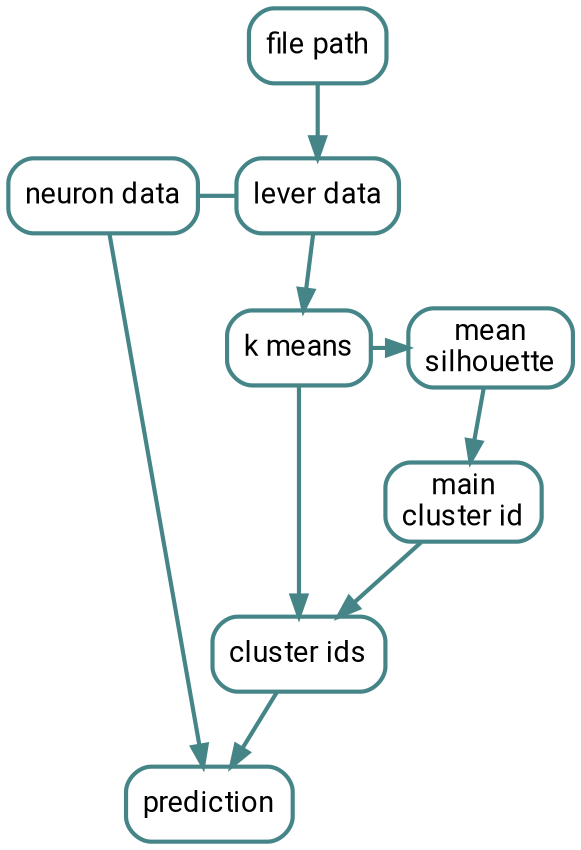 digraph {
    node[shape="box" style="rounded" color="#458588" penwidth=2.0 fontname="Roboto"]
    edge[color="#458588" penwidth=2.0]
    file_path[label="file path"]
    lever_data[label="lever data"]
    neuron_data[label="neuron data"]
    file_path -> lever_data
    neuron_data -> lever_data [dir="none"]
    {rank=same; lever_data; neuron_data}
    k_means[label="k means"]
    lever_data -> k_means
    mean_sil[label="mean\nsilhouette"]
    {rank=same; k_means; mean_sil}
    k_means -> mean_sil
    main_cluster_id[label="main\ncluster id"]
    mean_sil -> main_cluster_id
    main_cluster_id -> cluster_ids
    cluster_ids[label="cluster ids"]
    k_means -> cluster_ids
    cluster_ids -> prediction
    neuron_data -> prediction
}
